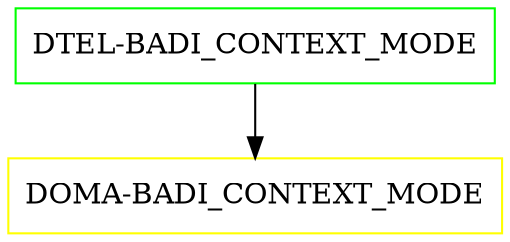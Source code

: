 digraph G {
  "DTEL-BADI_CONTEXT_MODE" [shape=box,color=green];
  "DOMA-BADI_CONTEXT_MODE" [shape=box,color=yellow,URL="./DOMA_BADI_CONTEXT_MODE.html"];
  "DTEL-BADI_CONTEXT_MODE" -> "DOMA-BADI_CONTEXT_MODE";
}
